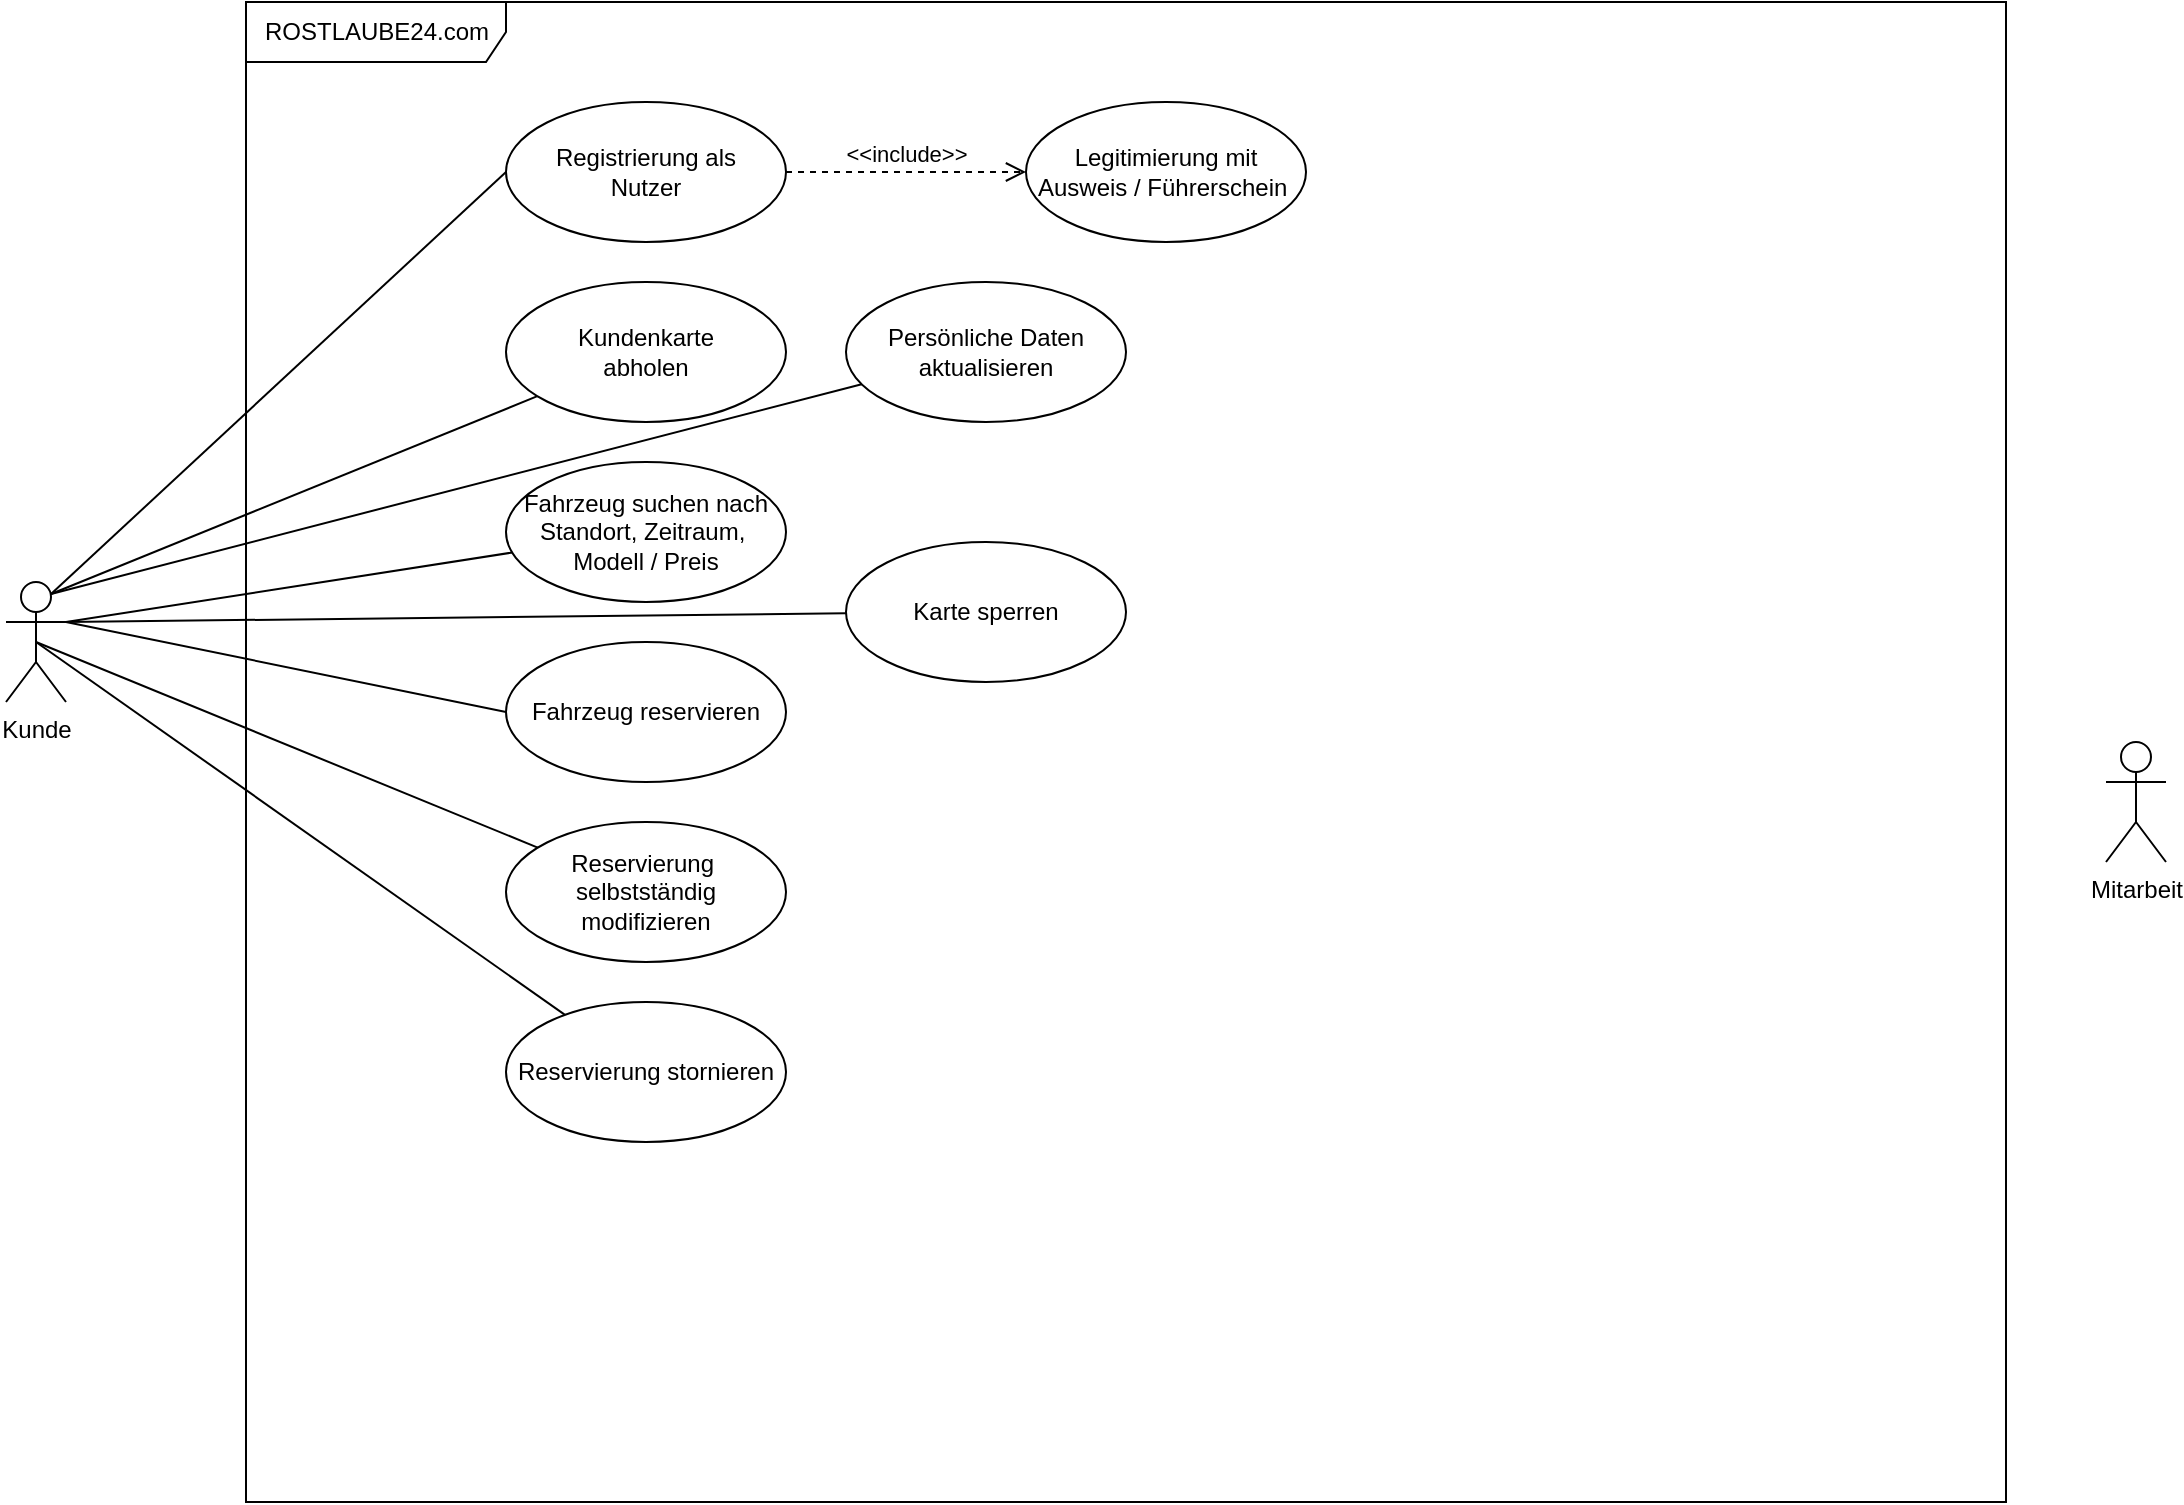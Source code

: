 <mxfile>
    <diagram id="MoxgE1Hd8c-6P9EhcTV4" name="Anwendungsfalldiagramm">
        <mxGraphModel dx="998" dy="467" grid="1" gridSize="10" guides="1" tooltips="1" connect="1" arrows="1" fold="1" page="1" pageScale="1" pageWidth="1169" pageHeight="827" math="0" shadow="0">
            <root>
                <mxCell id="0"/>
                <mxCell id="1" parent="0"/>
                <mxCell id="2" value="ROSTLAUBE24.com" style="shape=umlFrame;tabPosition=left;html=1;boundedLbl=1;labelInHeader=1;width=130;height=30;" vertex="1" parent="1">
                    <mxGeometry x="160" y="30" width="880" height="750" as="geometry"/>
                </mxCell>
                <mxCell id="17" style="edgeStyle=none;html=1;exitX=0.75;exitY=0.1;exitDx=0;exitDy=0;exitPerimeter=0;entryX=0;entryY=0.5;entryDx=0;entryDy=0;endArrow=none;endFill=0;" edge="1" parent="1" source="6" target="10">
                    <mxGeometry relative="1" as="geometry"/>
                </mxCell>
                <mxCell id="18" style="edgeStyle=none;html=1;exitX=1;exitY=0.333;exitDx=0;exitDy=0;exitPerimeter=0;entryX=0;entryY=0.5;entryDx=0;entryDy=0;endArrow=none;endFill=0;" edge="1" parent="1" source="6" target="15">
                    <mxGeometry relative="1" as="geometry"/>
                </mxCell>
                <mxCell id="38" style="edgeStyle=none;html=1;exitX=0.75;exitY=0.1;exitDx=0;exitDy=0;exitPerimeter=0;endArrow=none;endFill=0;" edge="1" parent="1" source="6" target="35">
                    <mxGeometry relative="1" as="geometry"/>
                </mxCell>
                <mxCell id="42" style="edgeStyle=none;html=1;exitX=1;exitY=0.333;exitDx=0;exitDy=0;exitPerimeter=0;endArrow=none;endFill=0;" edge="1" parent="1" source="6" target="39">
                    <mxGeometry relative="1" as="geometry"/>
                </mxCell>
                <mxCell id="45" style="edgeStyle=none;html=1;exitX=0.5;exitY=0.5;exitDx=0;exitDy=0;exitPerimeter=0;endArrow=none;endFill=0;" edge="1" parent="1" source="6" target="44">
                    <mxGeometry relative="1" as="geometry"/>
                </mxCell>
                <mxCell id="46" style="edgeStyle=none;html=1;exitX=0.5;exitY=0.5;exitDx=0;exitDy=0;exitPerimeter=0;endArrow=none;endFill=0;" edge="1" parent="1" source="6" target="43">
                    <mxGeometry relative="1" as="geometry"/>
                </mxCell>
                <mxCell id="48" style="edgeStyle=none;html=1;exitX=1;exitY=0.333;exitDx=0;exitDy=0;exitPerimeter=0;endArrow=none;endFill=0;" edge="1" parent="1" source="6" target="47">
                    <mxGeometry relative="1" as="geometry"/>
                </mxCell>
                <mxCell id="50" style="edgeStyle=none;html=1;exitX=0.75;exitY=0.1;exitDx=0;exitDy=0;exitPerimeter=0;endArrow=none;endFill=0;" edge="1" parent="1" source="6" target="49">
                    <mxGeometry relative="1" as="geometry"/>
                </mxCell>
                <mxCell id="6" value="Kunde" style="shape=umlActor;verticalLabelPosition=bottom;verticalAlign=top;html=1;" vertex="1" parent="1">
                    <mxGeometry x="40" y="320" width="30" height="60" as="geometry"/>
                </mxCell>
                <mxCell id="7" value="Mitarbeit" style="shape=umlActor;verticalLabelPosition=bottom;verticalAlign=top;html=1;" vertex="1" parent="1">
                    <mxGeometry x="1090" y="400" width="30" height="60" as="geometry"/>
                </mxCell>
                <mxCell id="10" value="Registrierung als&lt;br&gt;Nutzer" style="ellipse;whiteSpace=wrap;html=1;" vertex="1" parent="1">
                    <mxGeometry x="290" y="80" width="140" height="70" as="geometry"/>
                </mxCell>
                <mxCell id="13" value="Legitimierung mit Ausweis / Führerschein&amp;nbsp;" style="ellipse;whiteSpace=wrap;html=1;" vertex="1" parent="1">
                    <mxGeometry x="550" y="80" width="140" height="70" as="geometry"/>
                </mxCell>
                <mxCell id="14" value="&amp;lt;&amp;lt;include&amp;gt;&amp;gt;" style="html=1;verticalAlign=bottom;endArrow=open;dashed=1;endSize=8;entryX=0;entryY=0.5;entryDx=0;entryDy=0;exitX=1;exitY=0.5;exitDx=0;exitDy=0;" edge="1" parent="1" source="10" target="13">
                    <mxGeometry relative="1" as="geometry">
                        <mxPoint x="550" y="210" as="sourcePoint"/>
                        <mxPoint x="470" y="210" as="targetPoint"/>
                    </mxGeometry>
                </mxCell>
                <mxCell id="15" value="Fahrzeug reservieren" style="ellipse;whiteSpace=wrap;html=1;" vertex="1" parent="1">
                    <mxGeometry x="290" y="350" width="140" height="70" as="geometry"/>
                </mxCell>
                <mxCell id="35" value="Kundenkarte&lt;br&gt;abholen" style="ellipse;whiteSpace=wrap;html=1;" vertex="1" parent="1">
                    <mxGeometry x="290" y="170" width="140" height="70" as="geometry"/>
                </mxCell>
                <mxCell id="39" value="Fahrzeug suchen nach&lt;br&gt;Standort, Zeitraum,&amp;nbsp;&lt;br&gt;Modell / Preis" style="ellipse;whiteSpace=wrap;html=1;" vertex="1" parent="1">
                    <mxGeometry x="290" y="260" width="140" height="70" as="geometry"/>
                </mxCell>
                <mxCell id="43" value="Reservierung stornieren" style="ellipse;whiteSpace=wrap;html=1;" vertex="1" parent="1">
                    <mxGeometry x="290" y="530" width="140" height="70" as="geometry"/>
                </mxCell>
                <mxCell id="44" value="Reservierung&amp;nbsp;&lt;br&gt;selbstständig modifizieren" style="ellipse;whiteSpace=wrap;html=1;" vertex="1" parent="1">
                    <mxGeometry x="290" y="440" width="140" height="70" as="geometry"/>
                </mxCell>
                <mxCell id="47" value="Karte sperren" style="ellipse;whiteSpace=wrap;html=1;" vertex="1" parent="1">
                    <mxGeometry x="460" y="300" width="140" height="70" as="geometry"/>
                </mxCell>
                <mxCell id="49" value="Persönliche Daten&lt;br&gt;aktualisieren" style="ellipse;whiteSpace=wrap;html=1;" vertex="1" parent="1">
                    <mxGeometry x="460" y="170" width="140" height="70" as="geometry"/>
                </mxCell>
            </root>
        </mxGraphModel>
    </diagram>
</mxfile>